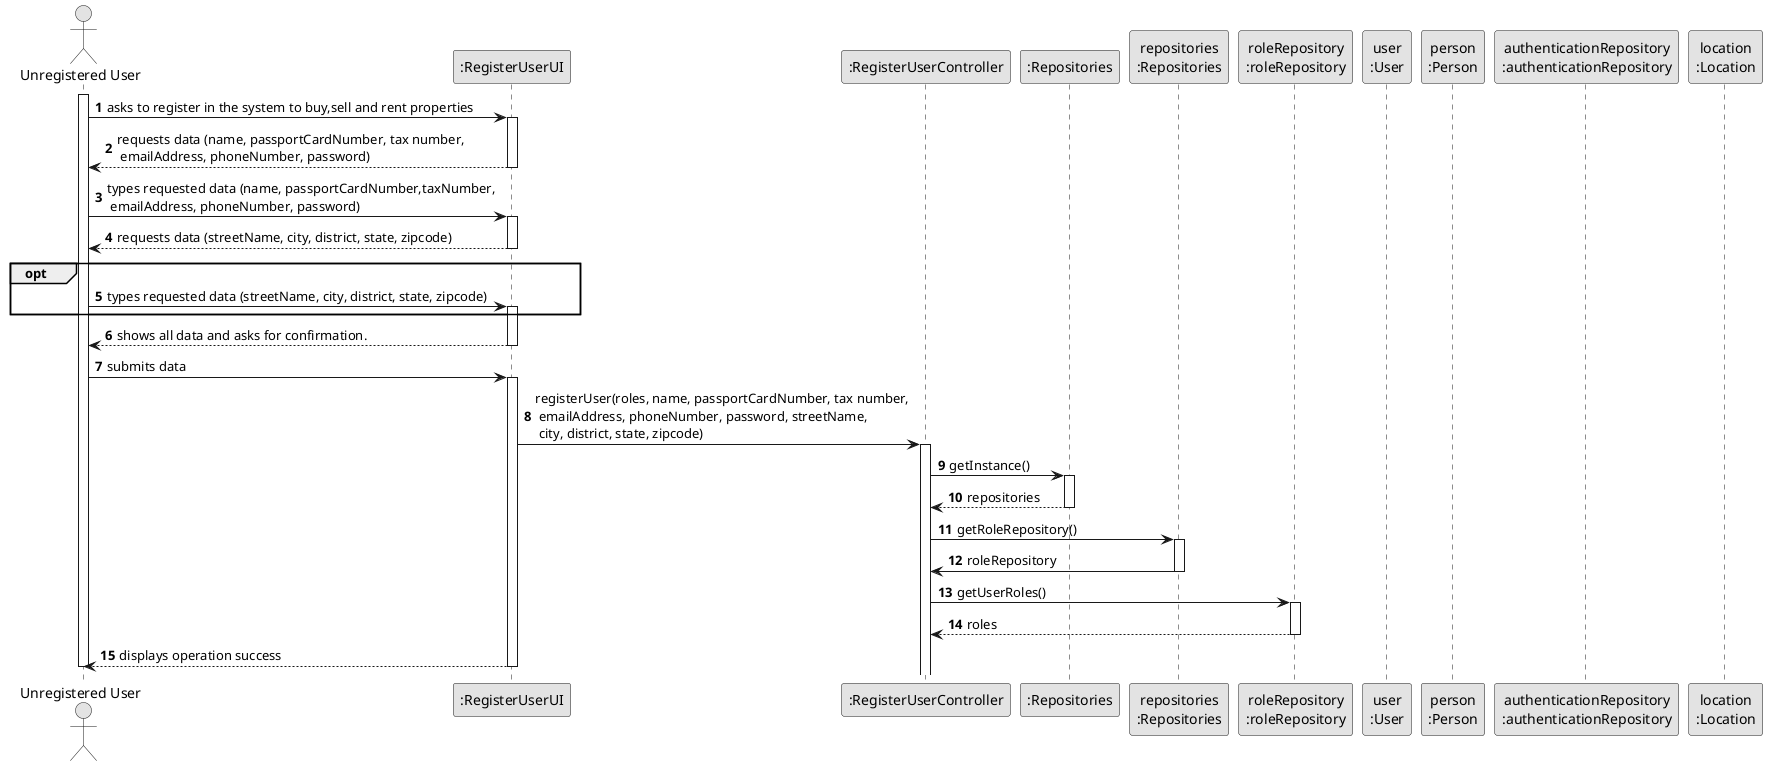 @startuml
skinparam monochrome true
skinparam packageStyle rectangle
skinparam shadowing false

autonumber

'hide footbox
actor "Unregistered User" as ADM
participant ":RegisterUserUI" as UI
participant ":RegisterUserController" as CTRL
participant ":Repositories" as RepositorySingleton
participant "repositories\n:Repositories" as PLAT
participant "roleRepository\n:roleRepository" as RoleRepository
participant "user\n:User" as USER
participant "person\n:Person" as PERSON
participant "authenticationRepository\n:authenticationRepository" as AUTHREP
participant "location\n:Location" as LOCATION


activate ADM

    ADM -> UI : asks to register in the system to buy,sell and rent properties
    activate UI

    UI --> ADM : requests data (name, passportCardNumber, tax number,\n emailAddress, phoneNumber, password)
    deactivate UI

    ADM -> UI : types requested data (name, passportCardNumber,taxNumber,\n emailAddress, phoneNumber, password)
    activate UI

    UI --> ADM : requests data (streetName, city, district, state, zipcode)
    deactivate UI

    opt
    ADM -> UI : types requested data (streetName, city, district, state, zipcode)
    activate UI
    end opt

    UI --> ADM : shows all data and asks for confirmation.
    deactivate UI

    ADM -> UI : submits data
    activate UI

    UI -> CTRL : registerUser(roles, name, passportCardNumber, tax number,\n emailAddress, phoneNumber, password, streetName,\n city, district, state, zipcode)
    activate CTRL

    CTRL -> RepositorySingleton : getInstance()
            activate RepositorySingleton

                RepositorySingleton --> CTRL: repositories
            deactivate RepositorySingleton

            CTRL -> PLAT : getRoleRepository()
            activate PLAT

                PLAT -> CTRL : roleRepository
            deactivate PLAT

            CTRL -> RoleRepository : getUserRoles()
            activate RoleRepository

                RoleRepository --> CTRL : roles
            deactivate RoleRepository


    UI --> ADM : displays operation success
    deactivate UI



deactivate ADM

@enduml
